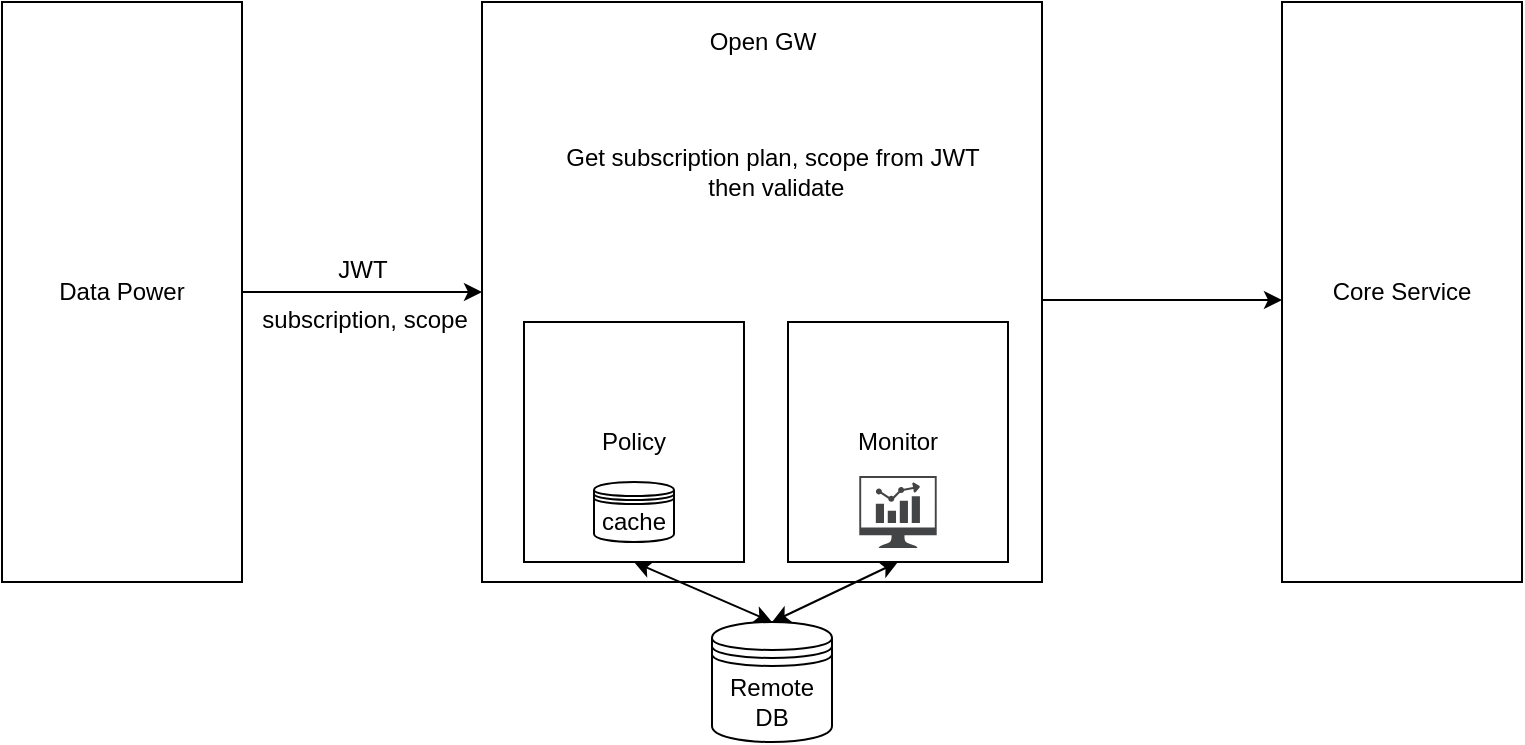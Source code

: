 <mxfile version="18.0.2" type="github">
  <diagram id="dRCv-tL5O4tPJWmc85w4" name="Page-1">
    <mxGraphModel dx="1422" dy="800" grid="1" gridSize="10" guides="1" tooltips="1" connect="1" arrows="1" fold="1" page="1" pageScale="1" pageWidth="850" pageHeight="1100" math="0" shadow="0">
      <root>
        <mxCell id="0" />
        <mxCell id="1" parent="0" />
        <mxCell id="l1OSS5GLCb2rhAAgvlBp-1" value="Data Power" style="rounded=0;whiteSpace=wrap;html=1;" vertex="1" parent="1">
          <mxGeometry x="40" y="160" width="120" height="290" as="geometry" />
        </mxCell>
        <mxCell id="l1OSS5GLCb2rhAAgvlBp-2" value="" style="rounded=0;whiteSpace=wrap;html=1;" vertex="1" parent="1">
          <mxGeometry x="280" y="160" width="280" height="290" as="geometry" />
        </mxCell>
        <mxCell id="l1OSS5GLCb2rhAAgvlBp-3" value="" style="endArrow=classic;html=1;rounded=0;exitX=1;exitY=0.5;exitDx=0;exitDy=0;entryX=0;entryY=0.5;entryDx=0;entryDy=0;" edge="1" parent="1" source="l1OSS5GLCb2rhAAgvlBp-1" target="l1OSS5GLCb2rhAAgvlBp-2">
          <mxGeometry width="50" height="50" relative="1" as="geometry">
            <mxPoint x="400" y="300" as="sourcePoint" />
            <mxPoint x="450" y="250" as="targetPoint" />
          </mxGeometry>
        </mxCell>
        <mxCell id="l1OSS5GLCb2rhAAgvlBp-4" value="JWT" style="text;html=1;align=center;verticalAlign=middle;resizable=0;points=[];autosize=1;strokeColor=none;fillColor=none;" vertex="1" parent="1">
          <mxGeometry x="200" y="284" width="40" height="20" as="geometry" />
        </mxCell>
        <mxCell id="l1OSS5GLCb2rhAAgvlBp-5" value="subscription, scope" style="text;html=1;align=center;verticalAlign=middle;resizable=0;points=[];autosize=1;strokeColor=none;fillColor=none;" vertex="1" parent="1">
          <mxGeometry x="161" y="309" width="120" height="20" as="geometry" />
        </mxCell>
        <mxCell id="l1OSS5GLCb2rhAAgvlBp-6" value="Policy" style="rounded=0;whiteSpace=wrap;html=1;" vertex="1" parent="1">
          <mxGeometry x="301" y="320" width="110" height="120" as="geometry" />
        </mxCell>
        <mxCell id="l1OSS5GLCb2rhAAgvlBp-7" value="Monitor" style="rounded=0;whiteSpace=wrap;html=1;" vertex="1" parent="1">
          <mxGeometry x="433" y="320" width="110" height="120" as="geometry" />
        </mxCell>
        <mxCell id="l1OSS5GLCb2rhAAgvlBp-8" value="Open GW" style="text;html=1;align=center;verticalAlign=middle;resizable=0;points=[];autosize=1;strokeColor=none;fillColor=none;" vertex="1" parent="1">
          <mxGeometry x="385" y="170" width="70" height="20" as="geometry" />
        </mxCell>
        <mxCell id="l1OSS5GLCb2rhAAgvlBp-9" value="Core Service" style="rounded=0;whiteSpace=wrap;html=1;" vertex="1" parent="1">
          <mxGeometry x="680" y="160" width="120" height="290" as="geometry" />
        </mxCell>
        <mxCell id="l1OSS5GLCb2rhAAgvlBp-11" value="" style="endArrow=classic;html=1;rounded=0;exitX=1;exitY=0.5;exitDx=0;exitDy=0;entryX=0;entryY=0.5;entryDx=0;entryDy=0;" edge="1" parent="1">
          <mxGeometry width="50" height="50" relative="1" as="geometry">
            <mxPoint x="560" y="309" as="sourcePoint" />
            <mxPoint x="680" y="309" as="targetPoint" />
          </mxGeometry>
        </mxCell>
        <mxCell id="l1OSS5GLCb2rhAAgvlBp-12" value="&lt;span style=&quot;&quot;&gt;Get subscription plan, scope from JWT&lt;br&gt;&amp;nbsp;then validate&lt;/span&gt;" style="text;html=1;align=center;verticalAlign=middle;resizable=0;points=[];autosize=1;strokeColor=none;fillColor=none;" vertex="1" parent="1">
          <mxGeometry x="315" y="230" width="220" height="30" as="geometry" />
        </mxCell>
        <mxCell id="l1OSS5GLCb2rhAAgvlBp-15" value="cache" style="shape=datastore;whiteSpace=wrap;html=1;" vertex="1" parent="1">
          <mxGeometry x="336" y="400" width="40" height="30" as="geometry" />
        </mxCell>
        <mxCell id="l1OSS5GLCb2rhAAgvlBp-16" value="" style="sketch=0;pointerEvents=1;shadow=0;dashed=0;html=1;strokeColor=none;fillColor=#434445;aspect=fixed;labelPosition=center;verticalLabelPosition=bottom;verticalAlign=top;align=center;outlineConnect=0;shape=mxgraph.vvd.nsx_dashboard;" vertex="1" parent="1">
          <mxGeometry x="468.64" y="397" width="38.71" height="36" as="geometry" />
        </mxCell>
        <mxCell id="l1OSS5GLCb2rhAAgvlBp-17" value="Remote DB" style="shape=datastore;whiteSpace=wrap;html=1;" vertex="1" parent="1">
          <mxGeometry x="395" y="470" width="60" height="60" as="geometry" />
        </mxCell>
        <mxCell id="l1OSS5GLCb2rhAAgvlBp-18" value="" style="endArrow=classic;startArrow=classic;html=1;rounded=0;entryX=0.5;entryY=0;entryDx=0;entryDy=0;exitX=0.5;exitY=1;exitDx=0;exitDy=0;" edge="1" parent="1" source="l1OSS5GLCb2rhAAgvlBp-6" target="l1OSS5GLCb2rhAAgvlBp-17">
          <mxGeometry width="50" height="50" relative="1" as="geometry">
            <mxPoint x="360" y="430" as="sourcePoint" />
            <mxPoint x="340" y="320" as="targetPoint" />
          </mxGeometry>
        </mxCell>
        <mxCell id="l1OSS5GLCb2rhAAgvlBp-19" value="" style="endArrow=classic;startArrow=classic;html=1;rounded=0;entryX=0.5;entryY=1;entryDx=0;entryDy=0;exitX=0.5;exitY=0;exitDx=0;exitDy=0;" edge="1" parent="1" source="l1OSS5GLCb2rhAAgvlBp-17" target="l1OSS5GLCb2rhAAgvlBp-7">
          <mxGeometry width="50" height="50" relative="1" as="geometry">
            <mxPoint x="370" y="440" as="sourcePoint" />
            <mxPoint x="435" y="490" as="targetPoint" />
          </mxGeometry>
        </mxCell>
      </root>
    </mxGraphModel>
  </diagram>
</mxfile>
